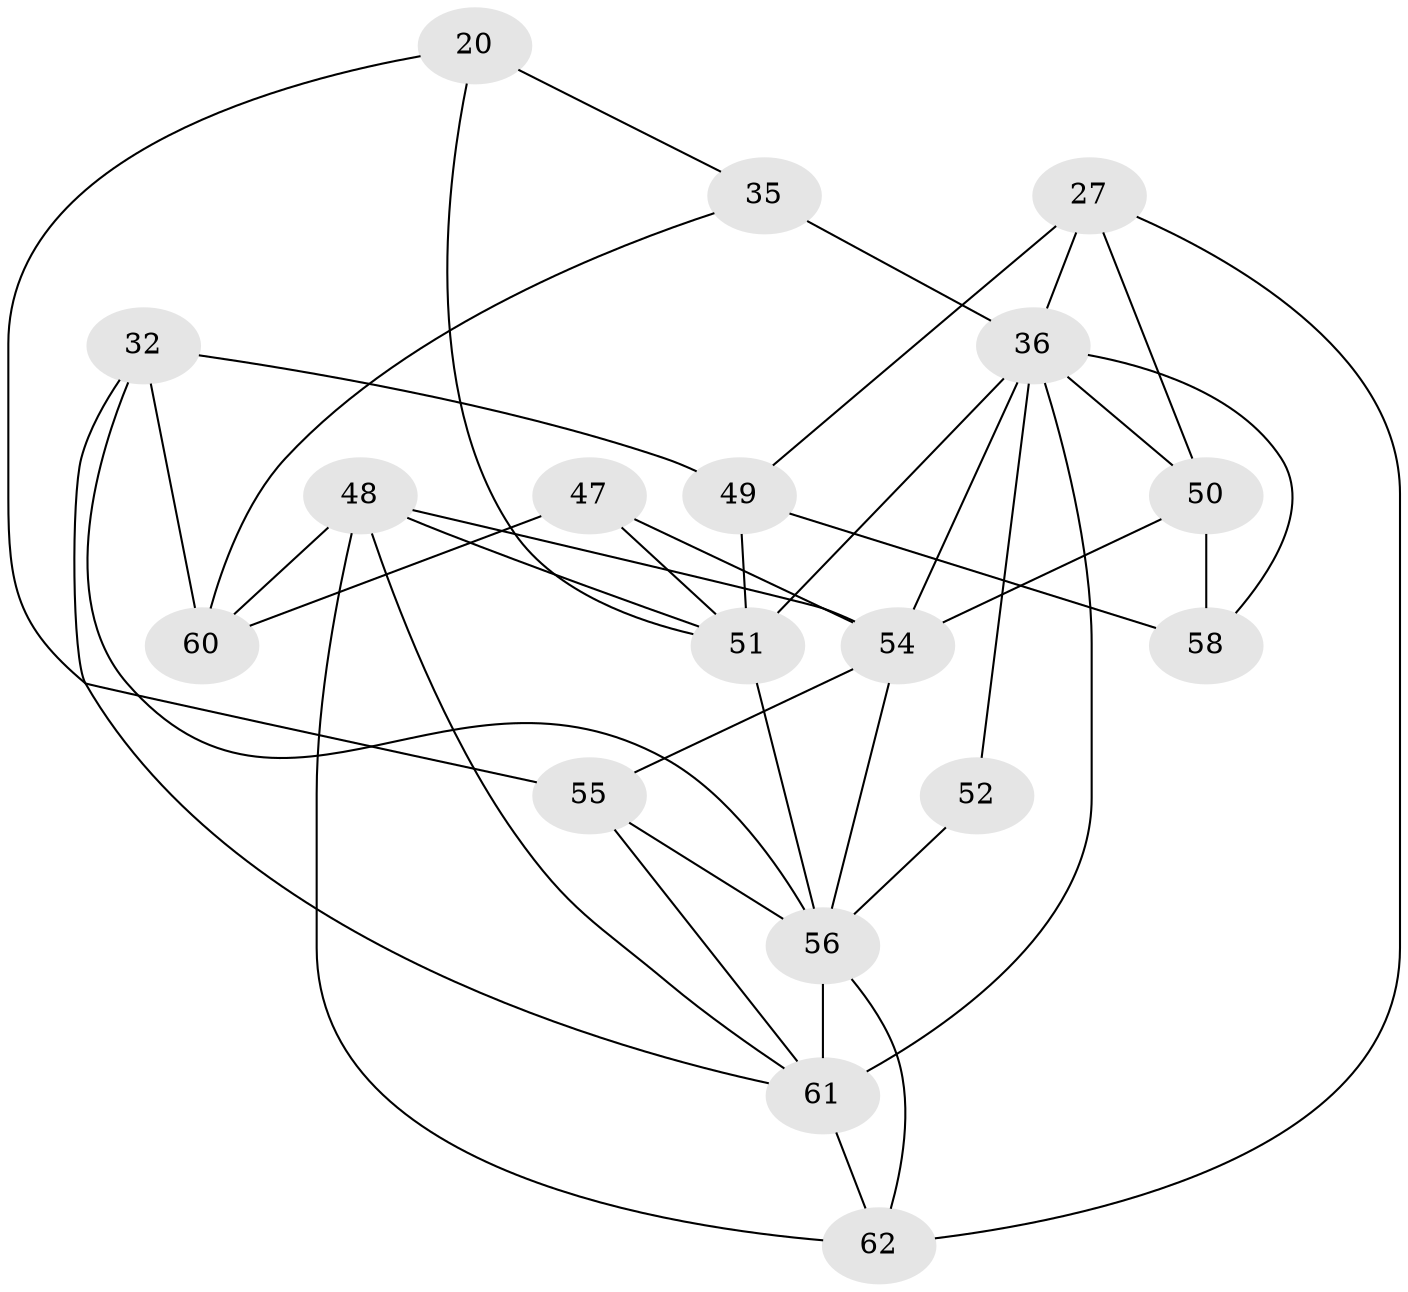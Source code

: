 // original degree distribution, {4: 1.0}
// Generated by graph-tools (version 1.1) at 2025/01/03/04/25 22:01:53]
// undirected, 18 vertices, 40 edges
graph export_dot {
graph [start="1"]
  node [color=gray90,style=filled];
  20;
  27 [super="+10"];
  32 [super="+2+19"];
  35;
  36 [super="+4+8+24+33"];
  47;
  48 [super="+37"];
  49 [super="+22"];
  50 [super="+23+44"];
  51 [super="+11+28+38"];
  52;
  54 [super="+3+6+43"];
  55 [super="+25"];
  56 [super="+7+14+42+46"];
  58;
  60 [super="+1"];
  61 [super="+59+31+45+57"];
  62 [super="+15"];
  20 -- 35;
  20 -- 51 [weight=2];
  20 -- 55;
  27 -- 49 [weight=2];
  27 -- 50 [weight=2];
  27 -- 62;
  27 -- 36;
  32 -- 49 [weight=2];
  32 -- 60 [weight=2];
  32 -- 56 [weight=2];
  32 -- 61 [weight=2];
  35 -- 60;
  35 -- 36 [weight=2];
  36 -- 54 [weight=3];
  36 -- 50;
  36 -- 51 [weight=4];
  36 -- 52 [weight=2];
  36 -- 58;
  36 -- 61 [weight=8];
  47 -- 60 [weight=2];
  47 -- 54;
  47 -- 51;
  48 -- 60;
  48 -- 62 [weight=2];
  48 -- 54;
  48 -- 51;
  48 -- 61;
  49 -- 58;
  49 -- 51;
  50 -- 54 [weight=3];
  50 -- 58 [weight=2];
  51 -- 56 [weight=3];
  52 -- 56 [weight=2];
  54 -- 55 [weight=2];
  54 -- 56 [weight=2];
  55 -- 56 [weight=2];
  55 -- 61;
  56 -- 62 [weight=2];
  56 -- 61 [weight=5];
  61 -- 62;
}
